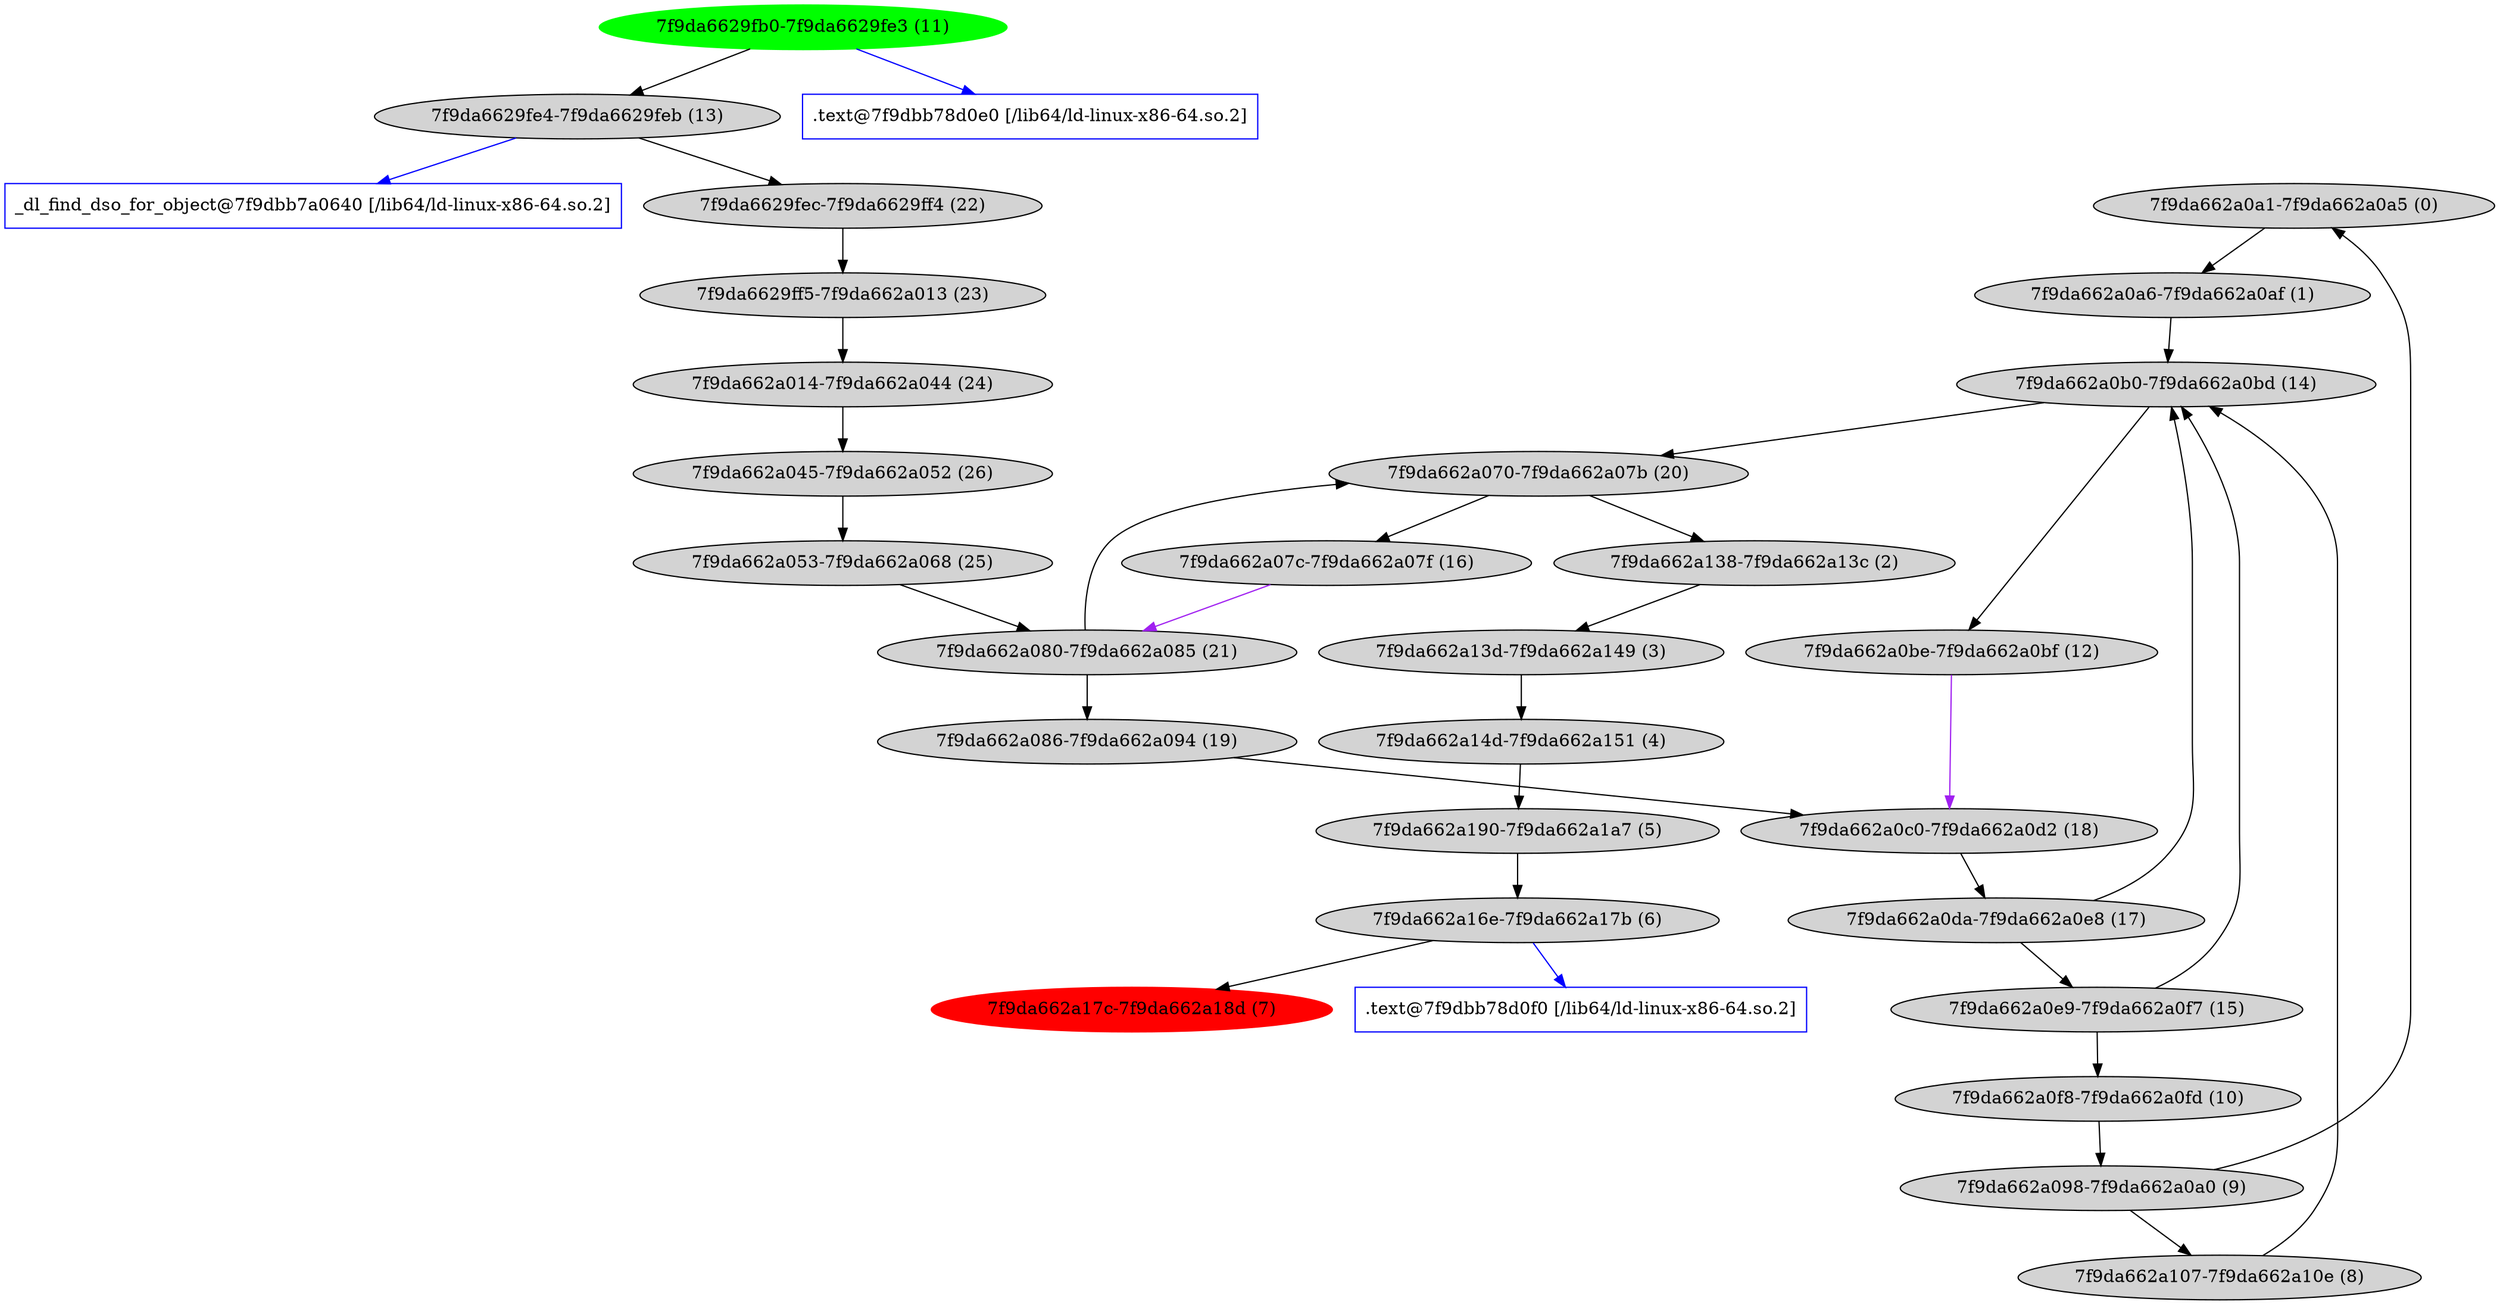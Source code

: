 digraph G {
   bb_7f9da662a0a1 [label="7f9da662a0a1-7f9da662a0a5 (0)" style=filled];
   bb_7f9da662a0a6 [label="7f9da662a0a6-7f9da662a0af (1)" style=filled];
   bb_7f9da662a138 [label="7f9da662a138-7f9da662a13c (2)" style=filled];
   bb_7f9da662a13d [label="7f9da662a13d-7f9da662a149 (3)" style=filled];
   bb_7f9da662a14d [label="7f9da662a14d-7f9da662a151 (4)" style=filled];
   bb_7f9da662a190 [label="7f9da662a190-7f9da662a1a7 (5)" style=filled];
   bb_7f9da662a16e [label="7f9da662a16e-7f9da662a17b (6)" style=filled];
   bb_7f9da662a17c [label="7f9da662a17c-7f9da662a18d (7)", color="red" style=filled];
   bb_7f9da662a107 [label="7f9da662a107-7f9da662a10e (8)" style=filled];
   bb_7f9da662a098 [label="7f9da662a098-7f9da662a0a0 (9)" style=filled];
   bb_7f9da662a0f8 [label="7f9da662a0f8-7f9da662a0fd (10)" style=filled];
   bb_7f9da6629fb0 [label="7f9da6629fb0-7f9da6629fe3 (11)", color="green" style=filled];
   bb_7f9da662a0be [label="7f9da662a0be-7f9da662a0bf (12)" style=filled];
   bb_7f9da6629fe4 [label="7f9da6629fe4-7f9da6629feb (13)" style=filled];
   bb_7f9da662a0b0 [label="7f9da662a0b0-7f9da662a0bd (14)" style=filled];
   bb_7f9da662a0e9 [label="7f9da662a0e9-7f9da662a0f7 (15)" style=filled];
   bb_7f9da662a07c [label="7f9da662a07c-7f9da662a07f (16)" style=filled];
   bb_7f9da662a0da [label="7f9da662a0da-7f9da662a0e8 (17)" style=filled];
   bb_7f9da662a0c0 [label="7f9da662a0c0-7f9da662a0d2 (18)" style=filled];
   bb_7f9da662a086 [label="7f9da662a086-7f9da662a094 (19)" style=filled];
   bb_7f9da662a070 [label="7f9da662a070-7f9da662a07b (20)" style=filled];
   bb_7f9da662a080 [label="7f9da662a080-7f9da662a085 (21)" style=filled];
   bb_7f9da6629fec [label="7f9da6629fec-7f9da6629ff4 (22)" style=filled];
   bb_7f9da6629ff5 [label="7f9da6629ff5-7f9da662a013 (23)" style=filled];
   bb_7f9da662a014 [label="7f9da662a014-7f9da662a044 (24)" style=filled];
   bb_7f9da662a053 [label="7f9da662a053-7f9da662a068 (25)" style=filled];
   bb_7f9da662a045 [label="7f9da662a045-7f9da662a052 (26)" style=filled];
   func_7f9dbb7a0640 [label="_dl_find_dso_for_object@7f9dbb7a0640 [/lib64/ld-linux-x86-64.so.2]", color=blue, shape=rectangle,URL="7f9dbb7a0640.svg"];
   func_7f9dbb78d0f0 [label=".text@7f9dbb78d0f0 [/lib64/ld-linux-x86-64.so.2]", color=blue, shape=rectangle,URL="7f9dbb78d0f0.svg"];
   func_7f9dbb78d0e0 [label=".text@7f9dbb78d0e0 [/lib64/ld-linux-x86-64.so.2]", color=blue, shape=rectangle,URL="7f9dbb78d0e0.svg"];
   bb_7f9da6629fb0 -> func_7f9dbb78d0e0 [color=blue];
   bb_7f9da6629fe4 -> func_7f9dbb7a0640 [color=blue];
   bb_7f9da662a16e -> func_7f9dbb78d0f0 [color=blue];
   bb_7f9da6629fb0 -> bb_7f9da6629fe4;
   bb_7f9da6629fe4 -> bb_7f9da6629fec;
   bb_7f9da6629fec -> bb_7f9da6629ff5;
   bb_7f9da6629ff5 -> bb_7f9da662a014;
   bb_7f9da662a014 -> bb_7f9da662a045;
   bb_7f9da662a045 -> bb_7f9da662a053;
   bb_7f9da662a053 -> bb_7f9da662a080;
   bb_7f9da662a080 -> bb_7f9da662a070;
   bb_7f9da662a070 -> bb_7f9da662a07c;
   bb_7f9da662a07c -> bb_7f9da662a080 [color=purple];
   bb_7f9da662a080 -> bb_7f9da662a086;
   bb_7f9da662a086 -> bb_7f9da662a0c0;
   bb_7f9da662a0c0 -> bb_7f9da662a0da;
   bb_7f9da662a0da -> bb_7f9da662a0e9;
   bb_7f9da662a0e9 -> bb_7f9da662a0b0;
   bb_7f9da662a0b0 -> bb_7f9da662a0be;
   bb_7f9da662a0be -> bb_7f9da662a0c0 [color=purple];
   bb_7f9da662a0e9 -> bb_7f9da662a0f8;
   bb_7f9da662a0f8 -> bb_7f9da662a098;
   bb_7f9da662a098 -> bb_7f9da662a107;
   bb_7f9da662a107 -> bb_7f9da662a0b0;
   bb_7f9da662a0b0 -> bb_7f9da662a070;
   bb_7f9da662a0da -> bb_7f9da662a0b0;
   bb_7f9da662a098 -> bb_7f9da662a0a1;
   bb_7f9da662a0a1 -> bb_7f9da662a0a6;
   bb_7f9da662a0a6 -> bb_7f9da662a0b0;
   bb_7f9da662a070 -> bb_7f9da662a138;
   bb_7f9da662a138 -> bb_7f9da662a13d;
   bb_7f9da662a13d -> bb_7f9da662a14d;
   bb_7f9da662a14d -> bb_7f9da662a190;
   bb_7f9da662a190 -> bb_7f9da662a16e;
   bb_7f9da662a16e -> bb_7f9da662a17c;
}